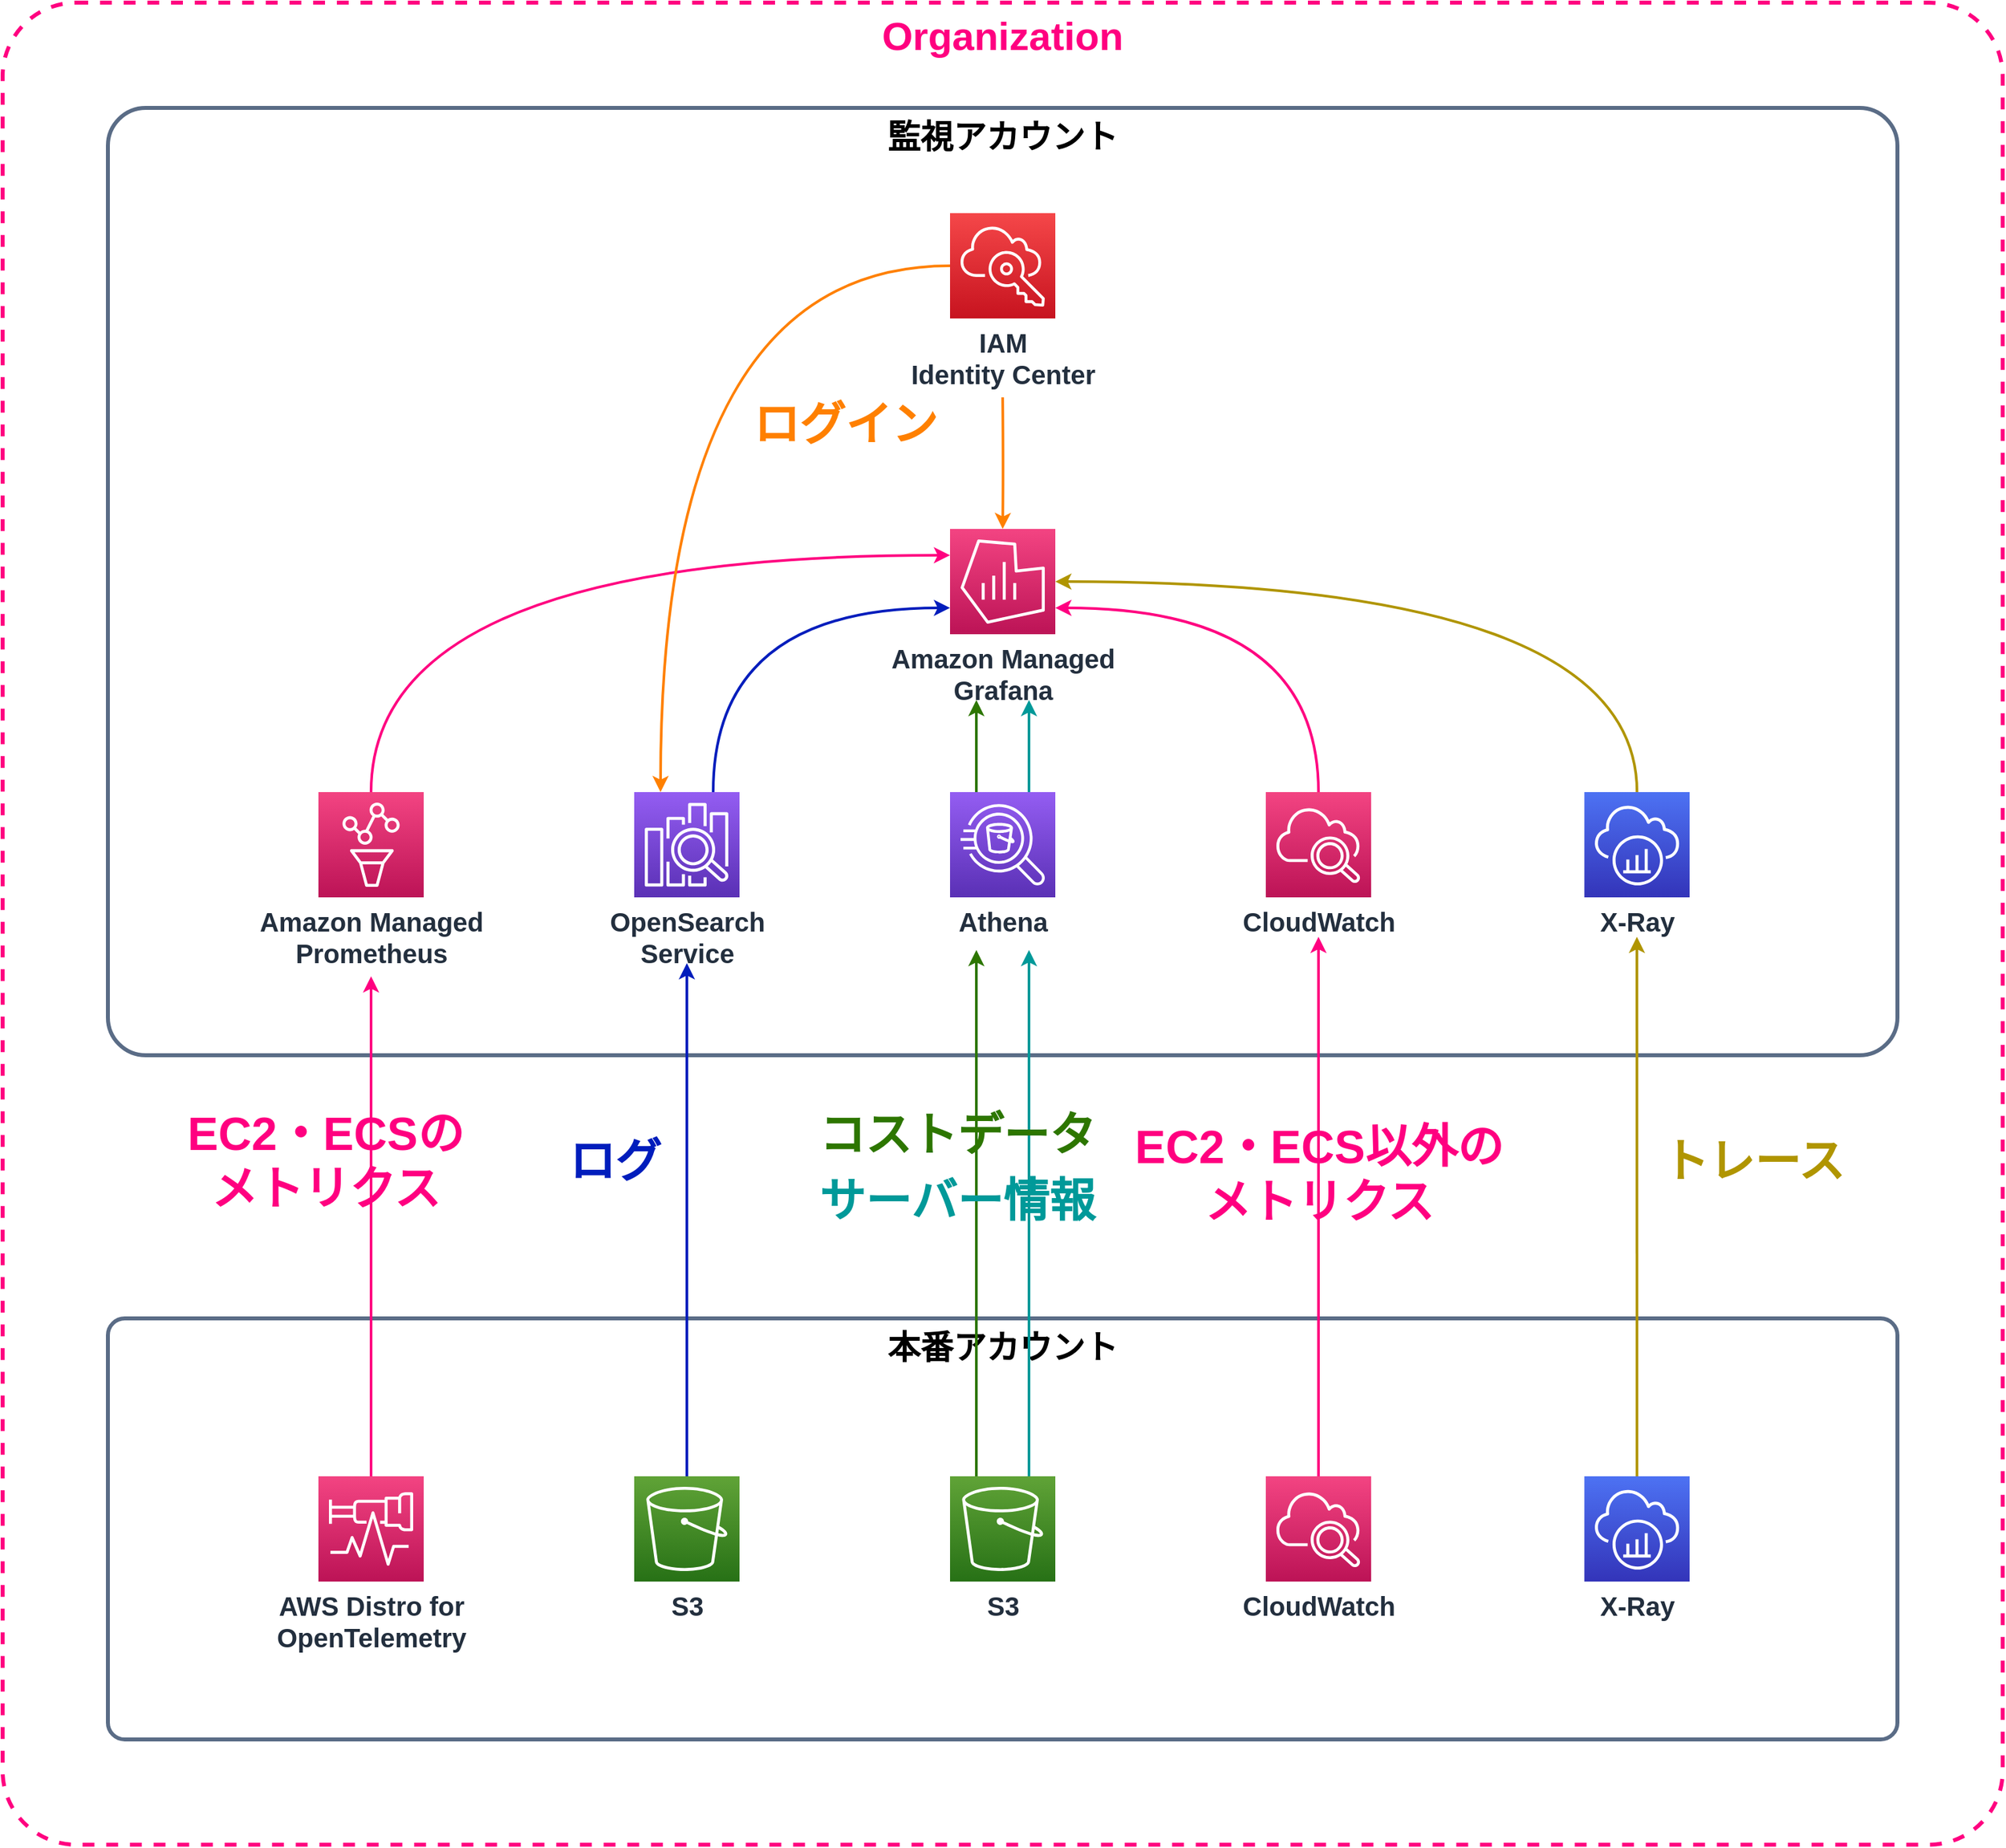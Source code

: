 <mxfile version="20.3.0" type="device"><diagram id="Ht1M8jgEwFfnCIfOTk4-" name="Page-1"><mxGraphModel dx="4430" dy="6617" grid="1" gridSize="10" guides="1" tooltips="1" connect="1" arrows="1" fold="1" page="0" pageScale="1" pageWidth="1169" pageHeight="827" math="0" shadow="0"><root><mxCell id="0"/><mxCell id="1" parent="0"/><mxCell id="ufoEx2J3fJpfNzqG2LUo-1" value="Organization" style="fillColor=none;strokeColor=#FF0080;verticalAlign=top;fontStyle=1;fontColor=#FF0080;fontSize=30;strokeWidth=3;rounded=1;arcSize=4;shadow=0;dashed=1;" parent="1" vertex="1"><mxGeometry x="320" y="-3320" width="1520" height="1400" as="geometry"/></mxCell><mxCell id="mgsTCRmyHf9MxQkh2Kgs-2" value="監視アカウント" style="fillColor=none;strokeColor=#5A6C86;verticalAlign=top;fontStyle=1;fontColor=#000000;fontSize=25;strokeWidth=3;rounded=1;arcSize=4;shadow=0;" parent="1" vertex="1"><mxGeometry x="400" y="-3240" width="1360" height="720" as="geometry"/></mxCell><mxCell id="mgsTCRmyHf9MxQkh2Kgs-1" value="本番アカウント" style="fillColor=none;strokeColor=#5A6C86;verticalAlign=top;fontStyle=1;fontColor=#000000;fontSize=25;strokeWidth=3;rounded=1;arcSize=4;shadow=0;" parent="1" vertex="1"><mxGeometry x="400" y="-2320" width="1360" height="320" as="geometry"/></mxCell><mxCell id="mgsTCRmyHf9MxQkh2Kgs-10" style="edgeStyle=orthogonalEdgeStyle;curved=1;orthogonalLoop=1;jettySize=auto;html=1;exitX=0.5;exitY=0;exitDx=0;exitDy=0;exitPerimeter=0;entryX=0;entryY=0.25;entryDx=0;entryDy=0;entryPerimeter=0;fontSize=30;strokeWidth=2;strokeColor=#FF0080;" parent="1" source="-3Wo40sxnIRRl-H-h1zE-34" target="-3Wo40sxnIRRl-H-h1zE-35" edge="1"><mxGeometry relative="1" as="geometry"/></mxCell><mxCell id="-3Wo40sxnIRRl-H-h1zE-34" value="Amazon Managed&lt;br style=&quot;font-size: 20px;&quot;&gt;Prometheus" style="sketch=0;points=[[0,0,0],[0.25,0,0],[0.5,0,0],[0.75,0,0],[1,0,0],[0,1,0],[0.25,1,0],[0.5,1,0],[0.75,1,0],[1,1,0],[0,0.25,0],[0,0.5,0],[0,0.75,0],[1,0.25,0],[1,0.5,0],[1,0.75,0]];points=[[0,0,0],[0.25,0,0],[0.5,0,0],[0.75,0,0],[1,0,0],[0,1,0],[0.25,1,0],[0.5,1,0],[0.75,1,0],[1,1,0],[0,0.25,0],[0,0.5,0],[0,0.75,0],[1,0.25,0],[1,0.5,0],[1,0.75,0]];outlineConnect=0;fontColor=#232F3E;gradientColor=#F34482;gradientDirection=north;fillColor=#BC1356;strokeColor=#ffffff;dashed=0;verticalLabelPosition=bottom;verticalAlign=top;align=center;html=1;fontSize=20;fontStyle=1;aspect=fixed;shape=mxgraph.aws4.resourceIcon;resIcon=mxgraph.aws4.managed_service_for_prometheus;strokeWidth=3;direction=east;" parent="1" vertex="1"><mxGeometry x="560.0" y="-2720" width="80" height="80" as="geometry"/></mxCell><mxCell id="-3Wo40sxnIRRl-H-h1zE-35" value="Amazon Managed&lt;br style=&quot;font-size: 20px;&quot;&gt;Grafana" style="sketch=0;points=[[0,0,0],[0.25,0,0],[0.5,0,0],[0.75,0,0],[1,0,0],[0,1,0],[0.25,1,0],[0.5,1,0],[0.75,1,0],[1,1,0],[0,0.25,0],[0,0.5,0],[0,0.75,0],[1,0.25,0],[1,0.5,0],[1,0.75,0]];points=[[0,0,0],[0.25,0,0],[0.5,0,0],[0.75,0,0],[1,0,0],[0,1,0],[0.25,1,0],[0.5,1,0],[0.75,1,0],[1,1,0],[0,0.25,0],[0,0.5,0],[0,0.75,0],[1,0.25,0],[1,0.5,0],[1,0.75,0]];outlineConnect=0;fontColor=#232F3E;gradientColor=#F34482;gradientDirection=north;fillColor=#BC1356;strokeColor=#ffffff;dashed=0;verticalLabelPosition=bottom;verticalAlign=top;align=center;html=1;fontSize=20;fontStyle=1;aspect=fixed;shape=mxgraph.aws4.resourceIcon;resIcon=mxgraph.aws4.managed_service_for_grafana;strokeWidth=3;direction=east;" parent="1" vertex="1"><mxGeometry x="1040" y="-2920" width="80" height="80" as="geometry"/></mxCell><mxCell id="mgsTCRmyHf9MxQkh2Kgs-7" style="edgeStyle=orthogonalEdgeStyle;orthogonalLoop=1;jettySize=auto;html=1;exitX=0.5;exitY=0;exitDx=0;exitDy=0;exitPerimeter=0;fontSize=30;curved=1;strokeWidth=2;fillColor=#d80073;strokeColor=#FF0080;" parent="1" source="-3Wo40sxnIRRl-H-h1zE-38" edge="1"><mxGeometry relative="1" as="geometry"><mxPoint x="1320" y="-2610" as="targetPoint"/></mxGeometry></mxCell><mxCell id="-3Wo40sxnIRRl-H-h1zE-38" value="CloudWatch" style="sketch=0;points=[[0,0,0],[0.25,0,0],[0.5,0,0],[0.75,0,0],[1,0,0],[0,1,0],[0.25,1,0],[0.5,1,0],[0.75,1,0],[1,1,0],[0,0.25,0],[0,0.5,0],[0,0.75,0],[1,0.25,0],[1,0.5,0],[1,0.75,0]];points=[[0,0,0],[0.25,0,0],[0.5,0,0],[0.75,0,0],[1,0,0],[0,1,0],[0.25,1,0],[0.5,1,0],[0.75,1,0],[1,1,0],[0,0.25,0],[0,0.5,0],[0,0.75,0],[1,0.25,0],[1,0.5,0],[1,0.75,0]];outlineConnect=0;fontColor=#232F3E;gradientColor=#F34482;gradientDirection=north;fillColor=#BC1356;strokeColor=#ffffff;dashed=0;verticalLabelPosition=bottom;verticalAlign=top;align=center;html=1;fontSize=20;fontStyle=1;aspect=fixed;shape=mxgraph.aws4.resourceIcon;resIcon=mxgraph.aws4.cloudwatch_2;strokeWidth=3;direction=east;" parent="1" vertex="1"><mxGeometry x="1280" y="-2200" width="80" height="80" as="geometry"/></mxCell><mxCell id="mgsTCRmyHf9MxQkh2Kgs-6" style="edgeStyle=orthogonalEdgeStyle;orthogonalLoop=1;jettySize=auto;html=1;exitX=0.5;exitY=0;exitDx=0;exitDy=0;exitPerimeter=0;fontSize=30;curved=1;strokeWidth=2;fillColor=#e3c800;strokeColor=#B09500;" parent="1" source="-3Wo40sxnIRRl-H-h1zE-42" edge="1"><mxGeometry relative="1" as="geometry"><mxPoint x="1562" y="-2610" as="targetPoint"/></mxGeometry></mxCell><mxCell id="-3Wo40sxnIRRl-H-h1zE-42" value="X-Ray" style="sketch=0;points=[[0,0,0],[0.25,0,0],[0.5,0,0],[0.75,0,0],[1,0,0],[0,1,0],[0.25,1,0],[0.5,1,0],[0.75,1,0],[1,1,0],[0,0.25,0],[0,0.5,0],[0,0.75,0],[1,0.25,0],[1,0.5,0],[1,0.75,0]];outlineConnect=0;fontColor=#232F3E;gradientColor=#4D72F3;gradientDirection=north;fillColor=#3334B9;strokeColor=#ffffff;dashed=0;verticalLabelPosition=bottom;verticalAlign=top;align=center;html=1;fontSize=20;fontStyle=1;aspect=fixed;shape=mxgraph.aws4.resourceIcon;resIcon=mxgraph.aws4.xray;strokeWidth=3;direction=east;" parent="1" vertex="1"><mxGeometry x="1522.08" y="-2200" width="80" height="80" as="geometry"/></mxCell><mxCell id="mgsTCRmyHf9MxQkh2Kgs-9" style="edgeStyle=orthogonalEdgeStyle;curved=1;orthogonalLoop=1;jettySize=auto;html=1;exitX=0.75;exitY=0;exitDx=0;exitDy=0;exitPerimeter=0;entryX=0;entryY=0.75;entryDx=0;entryDy=0;entryPerimeter=0;fontSize=30;strokeWidth=2;strokeColor=#001DBC;" parent="1" source="ba_7nCGos8NcndXZEmxs-104" target="-3Wo40sxnIRRl-H-h1zE-35" edge="1"><mxGeometry relative="1" as="geometry"/></mxCell><mxCell id="ba_7nCGos8NcndXZEmxs-104" value="OpenSearch&lt;br&gt;Service&lt;br&gt;" style="sketch=0;points=[[0,0,0],[0.25,0,0],[0.5,0,0],[0.75,0,0],[1,0,0],[0,1,0],[0.25,1,0],[0.5,1,0],[0.75,1,0],[1,1,0],[0,0.25,0],[0,0.5,0],[0,0.75,0],[1,0.25,0],[1,0.5,0],[1,0.75,0]];outlineConnect=0;fontColor=#232F3E;gradientColor=#945DF2;gradientDirection=north;fillColor=#5A30B5;strokeColor=#ffffff;dashed=0;verticalLabelPosition=bottom;verticalAlign=top;align=center;html=1;fontSize=20;fontStyle=1;aspect=fixed;shape=mxgraph.aws4.resourceIcon;resIcon=mxgraph.aws4.elasticsearch_service;strokeWidth=3;direction=east;" parent="1" vertex="1"><mxGeometry x="800" y="-2720" width="80" height="80" as="geometry"/></mxCell><mxCell id="HqMN1OnRuGX43zi7G45s-24" value="トレース" style="text;html=1;align=center;verticalAlign=middle;resizable=0;points=[];autosize=1;strokeColor=none;fillColor=none;fontStyle=1;fontSize=35;fontColor=#B09500;" parent="1" vertex="1"><mxGeometry x="1570" y="-2470" width="160" height="60" as="geometry"/></mxCell><mxCell id="HqMN1OnRuGX43zi7G45s-25" value="&lt;font color=&quot;#ff0080&quot;&gt;EC2・ECSの&lt;br&gt;メトリクス&lt;/font&gt;" style="text;html=1;align=center;verticalAlign=middle;resizable=0;points=[];autosize=1;strokeColor=none;fillColor=none;fontStyle=1;fontSize=35;fontColor=#B09500;" parent="1" vertex="1"><mxGeometry x="450" y="-2490" width="230" height="100" as="geometry"/></mxCell><mxCell id="HqMN1OnRuGX43zi7G45s-26" value="&lt;font&gt;ログ&lt;/font&gt;" style="text;html=1;align=center;verticalAlign=middle;resizable=0;points=[];autosize=1;strokeColor=none;fillColor=none;fontStyle=1;fontSize=35;fontColor=#001DBC;" parent="1" vertex="1"><mxGeometry x="740" y="-2470" width="90" height="60" as="geometry"/></mxCell><mxCell id="mSBHbqQO68_gdJXQtMIl-1" style="edgeStyle=orthogonalEdgeStyle;orthogonalLoop=1;jettySize=auto;html=1;exitX=0.5;exitY=0;exitDx=0;exitDy=0;exitPerimeter=0;entryX=1;entryY=0.75;entryDx=0;entryDy=0;entryPerimeter=0;curved=1;strokeColor=#FF0080;strokeWidth=2;" parent="1" source="mgsTCRmyHf9MxQkh2Kgs-4" target="-3Wo40sxnIRRl-H-h1zE-35" edge="1"><mxGeometry relative="1" as="geometry"/></mxCell><mxCell id="mgsTCRmyHf9MxQkh2Kgs-4" value="CloudWatch" style="sketch=0;points=[[0,0,0],[0.25,0,0],[0.5,0,0],[0.75,0,0],[1,0,0],[0,1,0],[0.25,1,0],[0.5,1,0],[0.75,1,0],[1,1,0],[0,0.25,0],[0,0.5,0],[0,0.75,0],[1,0.25,0],[1,0.5,0],[1,0.75,0]];points=[[0,0,0],[0.25,0,0],[0.5,0,0],[0.75,0,0],[1,0,0],[0,1,0],[0.25,1,0],[0.5,1,0],[0.75,1,0],[1,1,0],[0,0.25,0],[0,0.5,0],[0,0.75,0],[1,0.25,0],[1,0.5,0],[1,0.75,0]];outlineConnect=0;fontColor=#232F3E;gradientColor=#F34482;gradientDirection=north;fillColor=#BC1356;strokeColor=#ffffff;dashed=0;verticalLabelPosition=bottom;verticalAlign=top;align=center;html=1;fontSize=20;fontStyle=1;aspect=fixed;shape=mxgraph.aws4.resourceIcon;resIcon=mxgraph.aws4.cloudwatch_2;strokeWidth=3;direction=east;" parent="1" vertex="1"><mxGeometry x="1280" y="-2720" width="80" height="80" as="geometry"/></mxCell><mxCell id="mSBHbqQO68_gdJXQtMIl-3" style="edgeStyle=orthogonalEdgeStyle;orthogonalLoop=1;jettySize=auto;html=1;exitX=0.5;exitY=0;exitDx=0;exitDy=0;exitPerimeter=0;entryX=1;entryY=0.5;entryDx=0;entryDy=0;entryPerimeter=0;curved=1;fillColor=#e3c800;strokeColor=#B09500;strokeWidth=2;" parent="1" source="mgsTCRmyHf9MxQkh2Kgs-5" target="-3Wo40sxnIRRl-H-h1zE-35" edge="1"><mxGeometry relative="1" as="geometry"/></mxCell><mxCell id="mgsTCRmyHf9MxQkh2Kgs-5" value="X-Ray" style="sketch=0;points=[[0,0,0],[0.25,0,0],[0.5,0,0],[0.75,0,0],[1,0,0],[0,1,0],[0.25,1,0],[0.5,1,0],[0.75,1,0],[1,1,0],[0,0.25,0],[0,0.5,0],[0,0.75,0],[1,0.25,0],[1,0.5,0],[1,0.75,0]];outlineConnect=0;fontColor=#232F3E;gradientColor=#4D72F3;gradientDirection=north;fillColor=#3334B9;strokeColor=#ffffff;dashed=0;verticalLabelPosition=bottom;verticalAlign=top;align=center;html=1;fontSize=20;fontStyle=1;aspect=fixed;shape=mxgraph.aws4.resourceIcon;resIcon=mxgraph.aws4.xray;strokeWidth=3;direction=east;" parent="1" vertex="1"><mxGeometry x="1522.08" y="-2720" width="80" height="80" as="geometry"/></mxCell><mxCell id="mgsTCRmyHf9MxQkh2Kgs-13" style="edgeStyle=orthogonalEdgeStyle;curved=1;orthogonalLoop=1;jettySize=auto;html=1;exitX=0.5;exitY=0;exitDx=0;exitDy=0;exitPerimeter=0;strokeWidth=2;fontSize=30;strokeColor=#001DBC;fillColor=#0050ef;" parent="1" source="mgsTCRmyHf9MxQkh2Kgs-11" edge="1"><mxGeometry relative="1" as="geometry"><mxPoint x="840" y="-2590" as="targetPoint"/></mxGeometry></mxCell><mxCell id="mgsTCRmyHf9MxQkh2Kgs-11" value="S3" style="sketch=0;points=[[0,0,0],[0.25,0,0],[0.5,0,0],[0.75,0,0],[1,0,0],[0,1,0],[0.25,1,0],[0.5,1,0],[0.75,1,0],[1,1,0],[0,0.25,0],[0,0.5,0],[0,0.75,0],[1,0.25,0],[1,0.5,0],[1,0.75,0]];outlineConnect=0;fontColor=#232F3E;gradientColor=#60A337;gradientDirection=north;fillColor=#277116;strokeColor=#ffffff;dashed=0;verticalLabelPosition=bottom;verticalAlign=top;align=center;html=1;fontSize=20;fontStyle=1;aspect=fixed;shape=mxgraph.aws4.resourceIcon;resIcon=mxgraph.aws4.s3;strokeWidth=3;" parent="1" vertex="1"><mxGeometry x="800.0" y="-2200" width="80" height="80" as="geometry"/></mxCell><mxCell id="mgsTCRmyHf9MxQkh2Kgs-14" style="edgeStyle=orthogonalEdgeStyle;curved=1;orthogonalLoop=1;jettySize=auto;html=1;exitX=0.5;exitY=0;exitDx=0;exitDy=0;exitPerimeter=0;strokeWidth=2;fontSize=30;strokeColor=#FF0080;" parent="1" source="mgsTCRmyHf9MxQkh2Kgs-12" edge="1"><mxGeometry relative="1" as="geometry"><mxPoint x="600" y="-2580" as="targetPoint"/></mxGeometry></mxCell><mxCell id="mgsTCRmyHf9MxQkh2Kgs-12" value="AWS Distro for&lt;br style=&quot;font-size: 20px;&quot;&gt;OpenTelemetry" style="sketch=0;points=[[0,0,0],[0.25,0,0],[0.5,0,0],[0.75,0,0],[1,0,0],[0,1,0],[0.25,1,0],[0.5,1,0],[0.75,1,0],[1,1,0],[0,0.25,0],[0,0.5,0],[0,0.75,0],[1,0.25,0],[1,0.5,0],[1,0.75,0]];points=[[0,0,0],[0.25,0,0],[0.5,0,0],[0.75,0,0],[1,0,0],[0,1,0],[0.25,1,0],[0.5,1,0],[0.75,1,0],[1,1,0],[0,0.25,0],[0,0.5,0],[0,0.75,0],[1,0.25,0],[1,0.5,0],[1,0.75,0]];outlineConnect=0;fontColor=#232F3E;gradientColor=#F34482;gradientDirection=north;fillColor=#BC1356;strokeColor=#ffffff;dashed=0;verticalLabelPosition=bottom;verticalAlign=top;align=center;html=1;fontSize=20;fontStyle=1;aspect=fixed;shape=mxgraph.aws4.resourceIcon;resIcon=mxgraph.aws4.distro_for_opentelemetry;strokeWidth=3;direction=east;" parent="1" vertex="1"><mxGeometry x="560" y="-2200" width="80" height="80" as="geometry"/></mxCell><mxCell id="mgsTCRmyHf9MxQkh2Kgs-16" value="&lt;font color=&quot;#ff0080&quot;&gt;EC2・ECS以外の&lt;br&gt;メトリクス&lt;/font&gt;" style="text;html=1;align=center;verticalAlign=middle;resizable=0;points=[];autosize=1;strokeColor=none;fillColor=none;fontStyle=1;fontSize=35;fontColor=#B09500;" parent="1" vertex="1"><mxGeometry x="1170" y="-2480" width="300" height="100" as="geometry"/></mxCell><mxCell id="ufoEx2J3fJpfNzqG2LUo-4" style="edgeStyle=orthogonalEdgeStyle;orthogonalLoop=1;jettySize=auto;html=1;fontSize=25;fontColor=#FF0080;curved=1;strokeWidth=2;strokeColor=#FF8000;" parent="1" target="-3Wo40sxnIRRl-H-h1zE-35" edge="1"><mxGeometry relative="1" as="geometry"><mxPoint x="1080" y="-3020" as="sourcePoint"/></mxGeometry></mxCell><mxCell id="ufoEx2J3fJpfNzqG2LUo-5" style="edgeStyle=orthogonalEdgeStyle;orthogonalLoop=1;jettySize=auto;html=1;exitX=0;exitY=0.5;exitDx=0;exitDy=0;exitPerimeter=0;entryX=0.25;entryY=0;entryDx=0;entryDy=0;entryPerimeter=0;fontSize=25;fontColor=#FF0080;curved=1;strokeWidth=2;strokeColor=#FF8000;" parent="1" source="ufoEx2J3fJpfNzqG2LUo-2" target="ba_7nCGos8NcndXZEmxs-104" edge="1"><mxGeometry relative="1" as="geometry"/></mxCell><mxCell id="ufoEx2J3fJpfNzqG2LUo-2" value="IAM&lt;br&gt;Identity Center" style="sketch=0;points=[[0,0,0],[0.25,0,0],[0.5,0,0],[0.75,0,0],[1,0,0],[0,1,0],[0.25,1,0],[0.5,1,0],[0.75,1,0],[1,1,0],[0,0.25,0],[0,0.5,0],[0,0.75,0],[1,0.25,0],[1,0.5,0],[1,0.75,0]];outlineConnect=0;fontColor=#232F3E;gradientColor=#F54749;gradientDirection=north;fillColor=#C7131F;strokeColor=#ffffff;dashed=0;verticalLabelPosition=bottom;verticalAlign=top;align=center;html=1;fontSize=20;fontStyle=1;aspect=fixed;shape=mxgraph.aws4.resourceIcon;resIcon=mxgraph.aws4.single_sign_on;strokeWidth=3;" parent="1" vertex="1"><mxGeometry x="1040" y="-3159.996" width="80" height="80" as="geometry"/></mxCell><mxCell id="ufoEx2J3fJpfNzqG2LUo-3" value="&lt;font&gt;ログイン&lt;/font&gt;" style="text;html=1;align=center;verticalAlign=middle;resizable=0;points=[];autosize=1;strokeColor=none;fillColor=none;fontStyle=1;fontSize=35;fontColor=#FF8000;" parent="1" vertex="1"><mxGeometry x="880" y="-3030" width="160" height="60" as="geometry"/></mxCell><mxCell id="p0YOO6rGIo64-Is1lPBB-2" style="edgeStyle=orthogonalEdgeStyle;curved=1;orthogonalLoop=1;jettySize=auto;html=1;exitX=0.25;exitY=0;exitDx=0;exitDy=0;exitPerimeter=0;fontSize=30;strokeWidth=2;fontColor=#2D7600;strokeColor=#2D7600;" edge="1" parent="1"><mxGeometry relative="1" as="geometry"><mxPoint x="1060" y="-2600" as="targetPoint"/><mxPoint x="1060" y="-2200" as="sourcePoint"/></mxGeometry></mxCell><mxCell id="p0YOO6rGIo64-Is1lPBB-3" style="edgeStyle=orthogonalEdgeStyle;curved=1;orthogonalLoop=1;jettySize=auto;html=1;exitX=0.75;exitY=0;exitDx=0;exitDy=0;exitPerimeter=0;strokeColor=#009999;strokeWidth=2;fontSize=30;fontColor=#2D7600;" edge="1" parent="1"><mxGeometry relative="1" as="geometry"><mxPoint x="1100" y="-2200" as="sourcePoint"/><mxPoint x="1100" y="-2600" as="targetPoint"/></mxGeometry></mxCell><mxCell id="p0YOO6rGIo64-Is1lPBB-4" style="edgeStyle=orthogonalEdgeStyle;curved=1;orthogonalLoop=1;jettySize=auto;html=1;exitX=0.75;exitY=0;exitDx=0;exitDy=0;exitPerimeter=0;strokeColor=#009999;strokeWidth=2;fontSize=25;fontColor=#FF0080;" edge="1" parent="1" source="p0YOO6rGIo64-Is1lPBB-6"><mxGeometry relative="1" as="geometry"><mxPoint x="1100" y="-2790" as="targetPoint"/></mxGeometry></mxCell><mxCell id="p0YOO6rGIo64-Is1lPBB-5" style="edgeStyle=orthogonalEdgeStyle;curved=1;orthogonalLoop=1;jettySize=auto;html=1;exitX=0.25;exitY=0;exitDx=0;exitDy=0;exitPerimeter=0;strokeColor=#2D7600;strokeWidth=2;fontSize=25;fontColor=#FF0080;" edge="1" parent="1" source="p0YOO6rGIo64-Is1lPBB-6"><mxGeometry relative="1" as="geometry"><mxPoint x="1060" y="-2790" as="targetPoint"/></mxGeometry></mxCell><mxCell id="p0YOO6rGIo64-Is1lPBB-6" value="Athena" style="sketch=0;points=[[0,0,0],[0.25,0,0],[0.5,0,0],[0.75,0,0],[1,0,0],[0,1,0],[0.25,1,0],[0.5,1,0],[0.75,1,0],[1,1,0],[0,0.25,0],[0,0.5,0],[0,0.75,0],[1,0.25,0],[1,0.5,0],[1,0.75,0]];outlineConnect=0;fontColor=#232F3E;gradientColor=#945DF2;gradientDirection=north;fillColor=#5A30B5;strokeColor=#ffffff;dashed=0;verticalLabelPosition=bottom;verticalAlign=top;align=center;html=1;fontSize=20;fontStyle=1;aspect=fixed;shape=mxgraph.aws4.resourceIcon;resIcon=mxgraph.aws4.athena;strokeWidth=3;direction=east;" vertex="1" parent="1"><mxGeometry x="1040" y="-2720" width="80" height="80" as="geometry"/></mxCell><mxCell id="p0YOO6rGIo64-Is1lPBB-7" value="S3" style="sketch=0;points=[[0,0,0],[0.25,0,0],[0.5,0,0],[0.75,0,0],[1,0,0],[0,1,0],[0.25,1,0],[0.5,1,0],[0.75,1,0],[1,1,0],[0,0.25,0],[0,0.5,0],[0,0.75,0],[1,0.25,0],[1,0.5,0],[1,0.75,0]];outlineConnect=0;fontColor=#232F3E;gradientColor=#60A337;gradientDirection=north;fillColor=#277116;strokeColor=#ffffff;dashed=0;verticalLabelPosition=bottom;verticalAlign=top;align=center;html=1;fontSize=20;fontStyle=1;aspect=fixed;shape=mxgraph.aws4.resourceIcon;resIcon=mxgraph.aws4.s3;strokeWidth=3;" vertex="1" parent="1"><mxGeometry x="1040.0" y="-2200" width="80" height="80" as="geometry"/></mxCell><mxCell id="p0YOO6rGIo64-Is1lPBB-8" value="&lt;font color=&quot;#2d7600&quot;&gt;コストデータ&lt;/font&gt;" style="text;html=1;align=center;verticalAlign=middle;resizable=0;points=[];autosize=1;strokeColor=none;fillColor=none;fontStyle=1;fontSize=35;fontColor=#001DBC;" vertex="1" parent="1"><mxGeometry x="930" y="-2490" width="230" height="60" as="geometry"/></mxCell><mxCell id="p0YOO6rGIo64-Is1lPBB-9" value="&lt;font color=&quot;#009999&quot;&gt;サーバー情報&lt;/font&gt;" style="text;html=1;align=center;verticalAlign=middle;resizable=0;points=[];autosize=1;strokeColor=none;fillColor=none;fontStyle=1;fontSize=35;fontColor=#001DBC;" vertex="1" parent="1"><mxGeometry x="930" y="-2440" width="230" height="60" as="geometry"/></mxCell></root></mxGraphModel></diagram></mxfile>